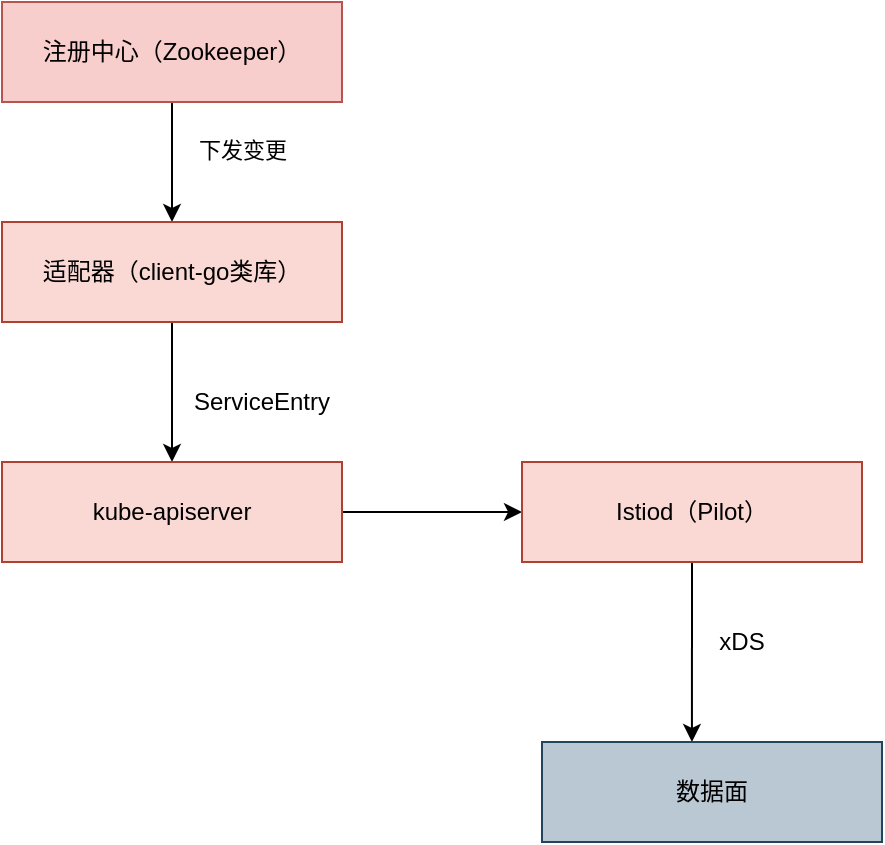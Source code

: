 <mxfile version="15.1.4" type="github">
  <diagram id="HJjZa8grBo3YLVdh_Uyv" name="Page-1">
    <mxGraphModel dx="946" dy="539" grid="1" gridSize="10" guides="1" tooltips="1" connect="1" arrows="1" fold="1" page="1" pageScale="1" pageWidth="827" pageHeight="1169" math="0" shadow="0">
      <root>
        <mxCell id="0" />
        <mxCell id="1" parent="0" />
        <mxCell id="kIKJPKo65riQWuANHVwu-3" style="edgeStyle=orthogonalEdgeStyle;rounded=0;jumpStyle=arc;orthogonalLoop=1;jettySize=auto;html=1;exitX=0.5;exitY=1;exitDx=0;exitDy=0;entryX=0.5;entryY=0;entryDx=0;entryDy=0;" edge="1" parent="1" source="kIKJPKo65riQWuANHVwu-1" target="kIKJPKo65riQWuANHVwu-2">
          <mxGeometry relative="1" as="geometry" />
        </mxCell>
        <mxCell id="kIKJPKo65riQWuANHVwu-12" value="下发变更" style="edgeLabel;html=1;align=center;verticalAlign=middle;resizable=0;points=[];" vertex="1" connectable="0" parent="kIKJPKo65riQWuANHVwu-3">
          <mxGeometry x="-0.2" y="1" relative="1" as="geometry">
            <mxPoint x="34" as="offset" />
          </mxGeometry>
        </mxCell>
        <mxCell id="kIKJPKo65riQWuANHVwu-1" value="注册中心（Zookeeper）" style="rounded=0;whiteSpace=wrap;html=1;fillColor=#f8cecc;strokeColor=#b85450;" vertex="1" parent="1">
          <mxGeometry x="160" y="80" width="170" height="50" as="geometry" />
        </mxCell>
        <mxCell id="kIKJPKo65riQWuANHVwu-5" style="edgeStyle=orthogonalEdgeStyle;rounded=0;jumpStyle=arc;orthogonalLoop=1;jettySize=auto;html=1;exitX=0.5;exitY=1;exitDx=0;exitDy=0;entryX=0.5;entryY=0;entryDx=0;entryDy=0;" edge="1" parent="1" source="kIKJPKo65riQWuANHVwu-2" target="kIKJPKo65riQWuANHVwu-4">
          <mxGeometry relative="1" as="geometry" />
        </mxCell>
        <mxCell id="kIKJPKo65riQWuANHVwu-2" value="适配器（client-go类库）" style="rounded=0;whiteSpace=wrap;html=1;fillColor=#fad9d5;strokeColor=#ae4132;" vertex="1" parent="1">
          <mxGeometry x="160" y="190" width="170" height="50" as="geometry" />
        </mxCell>
        <mxCell id="kIKJPKo65riQWuANHVwu-8" style="edgeStyle=orthogonalEdgeStyle;rounded=0;jumpStyle=arc;orthogonalLoop=1;jettySize=auto;html=1;exitX=1;exitY=0.5;exitDx=0;exitDy=0;entryX=0;entryY=0.5;entryDx=0;entryDy=0;" edge="1" parent="1" source="kIKJPKo65riQWuANHVwu-4" target="kIKJPKo65riQWuANHVwu-7">
          <mxGeometry relative="1" as="geometry" />
        </mxCell>
        <mxCell id="kIKJPKo65riQWuANHVwu-4" value="kube-apiserver" style="rounded=0;whiteSpace=wrap;html=1;fillColor=#fad9d5;strokeColor=#ae4132;" vertex="1" parent="1">
          <mxGeometry x="160" y="310" width="170" height="50" as="geometry" />
        </mxCell>
        <mxCell id="kIKJPKo65riQWuANHVwu-6" value="ServiceEntry" style="text;html=1;strokeColor=none;fillColor=none;align=center;verticalAlign=middle;whiteSpace=wrap;rounded=0;" vertex="1" parent="1">
          <mxGeometry x="250" y="270" width="80" height="20" as="geometry" />
        </mxCell>
        <mxCell id="kIKJPKo65riQWuANHVwu-10" style="edgeStyle=orthogonalEdgeStyle;rounded=0;jumpStyle=arc;orthogonalLoop=1;jettySize=auto;html=1;exitX=0.5;exitY=1;exitDx=0;exitDy=0;entryX=0.441;entryY=0;entryDx=0;entryDy=0;entryPerimeter=0;" edge="1" parent="1" source="kIKJPKo65riQWuANHVwu-7" target="kIKJPKo65riQWuANHVwu-9">
          <mxGeometry relative="1" as="geometry" />
        </mxCell>
        <mxCell id="kIKJPKo65riQWuANHVwu-7" value="Istiod（Pilot）" style="rounded=0;whiteSpace=wrap;html=1;fillColor=#fad9d5;strokeColor=#ae4132;" vertex="1" parent="1">
          <mxGeometry x="420" y="310" width="170" height="50" as="geometry" />
        </mxCell>
        <mxCell id="kIKJPKo65riQWuANHVwu-9" value="数据面" style="rounded=0;whiteSpace=wrap;html=1;fillColor=#bac8d3;strokeColor=#23445d;" vertex="1" parent="1">
          <mxGeometry x="430" y="450" width="170" height="50" as="geometry" />
        </mxCell>
        <mxCell id="kIKJPKo65riQWuANHVwu-11" value="xDS" style="text;html=1;strokeColor=none;fillColor=none;align=center;verticalAlign=middle;whiteSpace=wrap;rounded=0;" vertex="1" parent="1">
          <mxGeometry x="510" y="390" width="40" height="20" as="geometry" />
        </mxCell>
      </root>
    </mxGraphModel>
  </diagram>
</mxfile>
